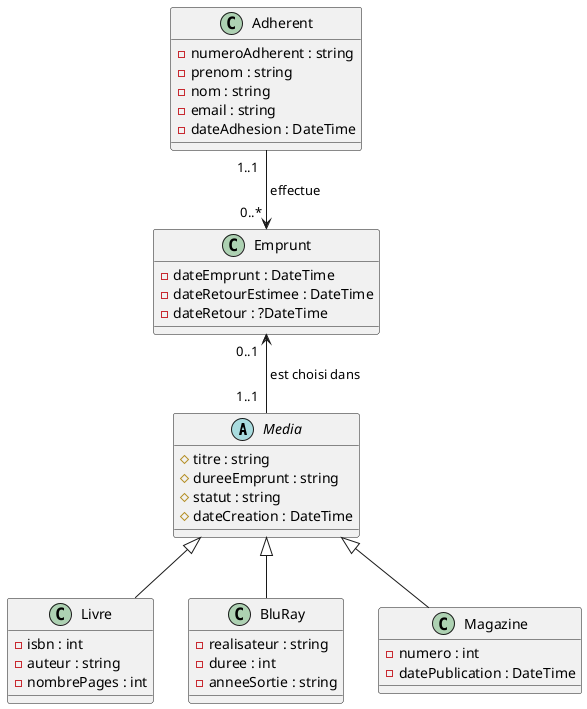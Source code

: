 @startuml
'https://plantuml.com/class-diagram

abstract class Media {
#titre : string
#dureeEmprunt : string
#statut : string
#dateCreation : DateTime
}

class Livre {
-isbn : int
-auteur : string
-nombrePages : int
}

class BluRay {
-realisateur : string
-duree : int
-anneeSortie : string
}

class Magazine {
-numero : int
-datePublication : DateTime
}

class Adherent {
-numeroAdherent : string
-prenom : string
-nom : string
-email : string
-dateAdhesion : DateTime
}

class Emprunt {
-dateEmprunt : DateTime
-dateRetourEstimee : DateTime
-dateRetour : ?DateTime
}

Media <|-- Livre
Media <|-- Magazine
Media <|-- BluRay
Adherent "1..1  " --> "0..* " Emprunt : " effectue"
Emprunt "0..1  " <-- "1..1  " Media : " est choisi dans"
@enduml